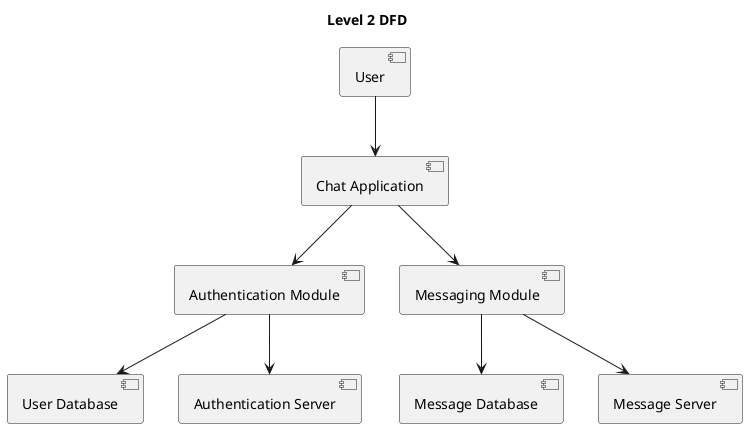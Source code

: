 @startuml
title Level 2 DFD

[User] --> [Chat Application]
[Chat Application] --> [Authentication Module]
[Chat Application] --> [Messaging Module]
[Authentication Module] --> [User Database]
[Authentication Module] --> [Authentication Server]
[Messaging Module] --> [Message Database]
[Messaging Module] --> [Message Server]

@enduml